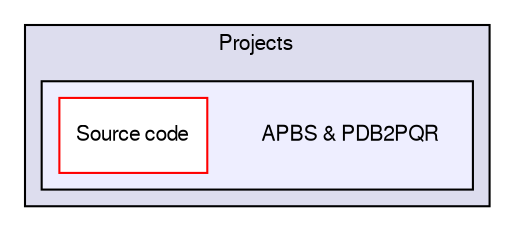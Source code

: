 digraph "C:/Users/bake113/Documents/Projects/APBS & PDB2PQR/" {
  compound=true
  node [ fontsize="10", fontname="FreeSans"];
  edge [ labelfontsize="10", labelfontname="FreeSans"];
  subgraph clusterdir_40a5bcb0a6e0a79d39fedb6c1f206dfc {
    graph [ bgcolor="#ddddee", pencolor="black", label="Projects" fontname="FreeSans", fontsize="10", URL="dir_40a5bcb0a6e0a79d39fedb6c1f206dfc.html"]
  subgraph clusterdir_0bdbe8811c884401e1f6afada08bb844 {
    graph [ bgcolor="#eeeeff", pencolor="black", label="" URL="dir_0bdbe8811c884401e1f6afada08bb844.html"];
    dir_0bdbe8811c884401e1f6afada08bb844 [shape=plaintext label="APBS & PDB2PQR"];
    dir_b2179800e0719d0d7216c11cc0aebb41 [shape=box label="Source code" color="red" fillcolor="white" style="filled" URL="dir_b2179800e0719d0d7216c11cc0aebb41.html"];
  }
  }
}
